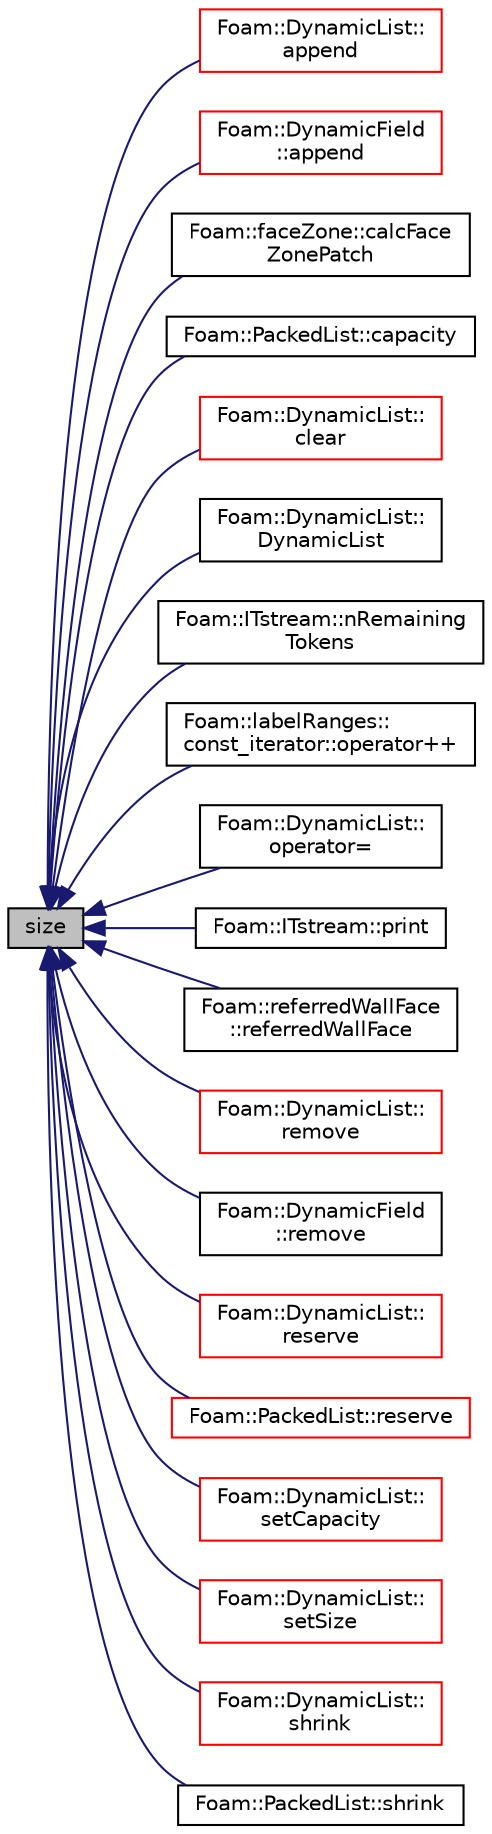 digraph "size"
{
  bgcolor="transparent";
  edge [fontname="Helvetica",fontsize="10",labelfontname="Helvetica",labelfontsize="10"];
  node [fontname="Helvetica",fontsize="10",shape=record];
  rankdir="LR";
  Node1 [label="size",height=0.2,width=0.4,color="black", fillcolor="grey75", style="filled", fontcolor="black"];
  Node1 -> Node2 [dir="back",color="midnightblue",fontsize="10",style="solid",fontname="Helvetica"];
  Node2 [label="Foam::DynamicList::\lappend",height=0.2,width=0.4,color="red",URL="$a00604.html#a7b67b42af715604376ad63a681dee6d8",tooltip="Append an element at the end of the list. "];
  Node1 -> Node3 [dir="back",color="midnightblue",fontsize="10",style="solid",fontname="Helvetica"];
  Node3 [label="Foam::DynamicField\l::append",height=0.2,width=0.4,color="red",URL="$a00597.html#a13502d5ef5b1f4dd51744972bd50c759",tooltip="Append an element at the end of the list. "];
  Node1 -> Node4 [dir="back",color="midnightblue",fontsize="10",style="solid",fontname="Helvetica"];
  Node4 [label="Foam::faceZone::calcFace\lZonePatch",height=0.2,width=0.4,color="black",URL="$a00741.html#a99cc17fa2bcb40c1c96edf4a63d586a8",tooltip="Build primitive patch. "];
  Node1 -> Node5 [dir="back",color="midnightblue",fontsize="10",style="solid",fontname="Helvetica"];
  Node5 [label="Foam::PackedList::capacity",height=0.2,width=0.4,color="black",URL="$a01756.html#ae1423bc22aed311d9d6a1f64edd40428",tooltip="The number of elements that can be stored before reallocating. "];
  Node1 -> Node6 [dir="back",color="midnightblue",fontsize="10",style="solid",fontname="Helvetica"];
  Node6 [label="Foam::DynamicList::\lclear",height=0.2,width=0.4,color="red",URL="$a00604.html#ac8bb3912a3ce86b15842e79d0b421204",tooltip="Clear the addressed list, i.e. set the size to zero. "];
  Node1 -> Node7 [dir="back",color="midnightblue",fontsize="10",style="solid",fontname="Helvetica"];
  Node7 [label="Foam::DynamicList::\lDynamicList",height=0.2,width=0.4,color="black",URL="$a00604.html#ab5ff0cfc506490806255b55569034337",tooltip="Construct null. "];
  Node1 -> Node8 [dir="back",color="midnightblue",fontsize="10",style="solid",fontname="Helvetica"];
  Node8 [label="Foam::ITstream::nRemaining\lTokens",height=0.2,width=0.4,color="black",URL="$a01215.html#a361347b902fe9b0fd6ca622f0ddb895b",tooltip="Return the number of remaining tokens. "];
  Node1 -> Node9 [dir="back",color="midnightblue",fontsize="10",style="solid",fontname="Helvetica"];
  Node9 [label="Foam::labelRanges::\lconst_iterator::operator++",height=0.2,width=0.4,color="black",URL="$a00355.html#a3be3ab703b1dbf5ae8f95a5e693a2ba9"];
  Node1 -> Node10 [dir="back",color="midnightblue",fontsize="10",style="solid",fontname="Helvetica"];
  Node10 [label="Foam::DynamicList::\loperator=",height=0.2,width=0.4,color="black",URL="$a00604.html#af07f8836d0a98573e7e01be2b17e0f48",tooltip="Assignment from DynamicList. "];
  Node1 -> Node11 [dir="back",color="midnightblue",fontsize="10",style="solid",fontname="Helvetica"];
  Node11 [label="Foam::ITstream::print",height=0.2,width=0.4,color="black",URL="$a01215.html#a396408e517abe1f8cae9d2844a18ad1e",tooltip="Print description of IOstream to Ostream. "];
  Node1 -> Node12 [dir="back",color="midnightblue",fontsize="10",style="solid",fontname="Helvetica"];
  Node12 [label="Foam::referredWallFace\l::referredWallFace",height=0.2,width=0.4,color="black",URL="$a02107.html#a98b7d96b5a50b5a948cd18424722edd3",tooltip="Construct as copy. "];
  Node1 -> Node13 [dir="back",color="midnightblue",fontsize="10",style="solid",fontname="Helvetica"];
  Node13 [label="Foam::DynamicList::\lremove",height=0.2,width=0.4,color="red",URL="$a00604.html#a11a92c7c8e39f3f023c3bcca1e5297f0",tooltip="Remove and return the top element. "];
  Node1 -> Node14 [dir="back",color="midnightblue",fontsize="10",style="solid",fontname="Helvetica"];
  Node14 [label="Foam::DynamicField\l::remove",height=0.2,width=0.4,color="black",URL="$a00597.html#a11a92c7c8e39f3f023c3bcca1e5297f0",tooltip="Remove and return the top element. "];
  Node1 -> Node15 [dir="back",color="midnightblue",fontsize="10",style="solid",fontname="Helvetica"];
  Node15 [label="Foam::DynamicList::\lreserve",height=0.2,width=0.4,color="red",URL="$a00604.html#a7294bcb6d8983466db362b4acf6e72ec",tooltip="Reserve allocation space for at least this size. "];
  Node1 -> Node16 [dir="back",color="midnightblue",fontsize="10",style="solid",fontname="Helvetica"];
  Node16 [label="Foam::PackedList::reserve",height=0.2,width=0.4,color="red",URL="$a01756.html#a7294bcb6d8983466db362b4acf6e72ec",tooltip="Reserve allocation space for at least this size. "];
  Node1 -> Node17 [dir="back",color="midnightblue",fontsize="10",style="solid",fontname="Helvetica"];
  Node17 [label="Foam::DynamicList::\lsetCapacity",height=0.2,width=0.4,color="red",URL="$a00604.html#a3769bf93f15609625d62b693c566bcd1",tooltip="Alter the size of the underlying storage. "];
  Node1 -> Node18 [dir="back",color="midnightblue",fontsize="10",style="solid",fontname="Helvetica"];
  Node18 [label="Foam::DynamicList::\lsetSize",height=0.2,width=0.4,color="red",URL="$a00604.html#aedb985ffeaf1bdbfeccc2a8730405703",tooltip="Alter the addressed list size. "];
  Node1 -> Node19 [dir="back",color="midnightblue",fontsize="10",style="solid",fontname="Helvetica"];
  Node19 [label="Foam::DynamicList::\lshrink",height=0.2,width=0.4,color="red",URL="$a00604.html#a88964e734acd91f096c914d0cc5a6e75",tooltip="Shrink the allocated space to the number of elements used. "];
  Node1 -> Node20 [dir="back",color="midnightblue",fontsize="10",style="solid",fontname="Helvetica"];
  Node20 [label="Foam::PackedList::shrink",height=0.2,width=0.4,color="black",URL="$a01756.html#a14dbce2ca2fb7da194a2bbc0628fdfed",tooltip="Shrink the allocated space to what is actually used. "];
}
